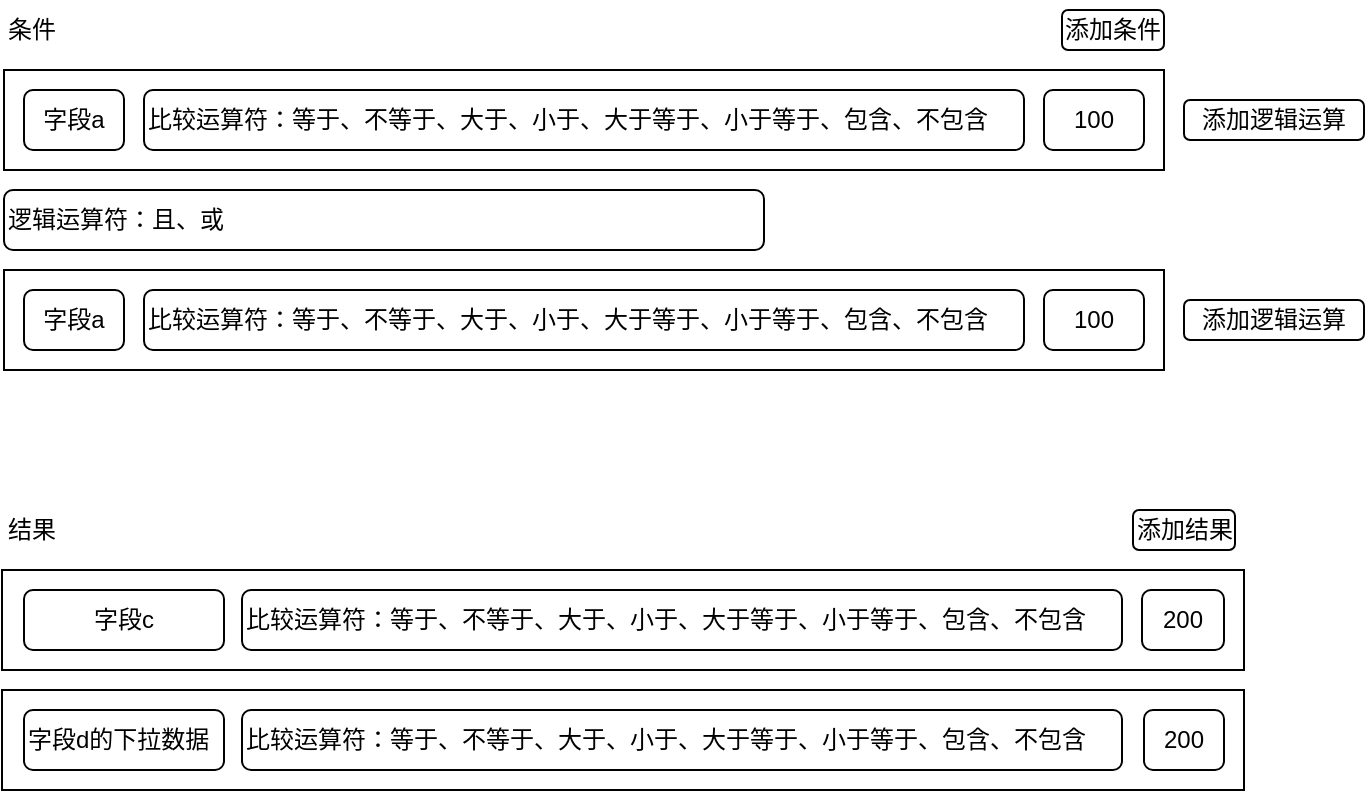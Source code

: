 <mxfile version="25.0.1">
  <diagram name="第 1 页" id="OkHcdpUXPn1q1teVOjKF">
    <mxGraphModel dx="1038" dy="563" grid="1" gridSize="10" guides="1" tooltips="1" connect="1" arrows="1" fold="1" page="1" pageScale="1" pageWidth="827" pageHeight="1169" math="0" shadow="0">
      <root>
        <mxCell id="0" />
        <mxCell id="1" parent="0" />
        <mxCell id="qAJiwPl70GLXNSQBcnNx-25" value="" style="rounded=0;whiteSpace=wrap;html=1;" vertex="1" parent="1">
          <mxGeometry x="69" y="420" width="621" height="50" as="geometry" />
        </mxCell>
        <mxCell id="qAJiwPl70GLXNSQBcnNx-16" value="" style="rounded=0;whiteSpace=wrap;html=1;" vertex="1" parent="1">
          <mxGeometry x="70" y="110" width="580" height="50" as="geometry" />
        </mxCell>
        <mxCell id="qAJiwPl70GLXNSQBcnNx-2" value="条件" style="text;html=1;align=left;verticalAlign=middle;whiteSpace=wrap;rounded=0;" vertex="1" parent="1">
          <mxGeometry x="70" y="75" width="60" height="30" as="geometry" />
        </mxCell>
        <mxCell id="qAJiwPl70GLXNSQBcnNx-4" value="添加条件" style="rounded=1;whiteSpace=wrap;html=1;" vertex="1" parent="1">
          <mxGeometry x="599" y="80" width="51" height="20" as="geometry" />
        </mxCell>
        <mxCell id="qAJiwPl70GLXNSQBcnNx-5" value="结果" style="text;html=1;align=left;verticalAlign=middle;whiteSpace=wrap;rounded=0;" vertex="1" parent="1">
          <mxGeometry x="70" y="325" width="60" height="30" as="geometry" />
        </mxCell>
        <mxCell id="qAJiwPl70GLXNSQBcnNx-10" value="&lt;div style=&quot;text-align: left;&quot;&gt;&lt;span style=&quot;background-color: initial; text-align: center;&quot;&gt;添加结果&lt;/span&gt;&lt;/div&gt;" style="rounded=1;whiteSpace=wrap;html=1;" vertex="1" parent="1">
          <mxGeometry x="634.5" y="330" width="51" height="20" as="geometry" />
        </mxCell>
        <mxCell id="qAJiwPl70GLXNSQBcnNx-13" value="逻辑运算符：且、或" style="rounded=1;whiteSpace=wrap;html=1;align=left;" vertex="1" parent="1">
          <mxGeometry x="70" y="170" width="380" height="30" as="geometry" />
        </mxCell>
        <mxCell id="qAJiwPl70GLXNSQBcnNx-14" value="字段d的下拉数据" style="rounded=1;whiteSpace=wrap;html=1;align=left;" vertex="1" parent="1">
          <mxGeometry x="80" y="430" width="100" height="30" as="geometry" />
        </mxCell>
        <mxCell id="qAJiwPl70GLXNSQBcnNx-1" value="字段a" style="rounded=1;whiteSpace=wrap;html=1;align=center;" vertex="1" parent="1">
          <mxGeometry x="80" y="120" width="50" height="30" as="geometry" />
        </mxCell>
        <mxCell id="qAJiwPl70GLXNSQBcnNx-3" value="比较运算符：等于、不等于、大于、小于、大于等于、小于等于、包含、不包含" style="rounded=1;whiteSpace=wrap;html=1;align=left;" vertex="1" parent="1">
          <mxGeometry x="140" y="120" width="440" height="30" as="geometry" />
        </mxCell>
        <mxCell id="qAJiwPl70GLXNSQBcnNx-11" value="&lt;div&gt;100&lt;/div&gt;" style="rounded=1;whiteSpace=wrap;html=1;align=center;" vertex="1" parent="1">
          <mxGeometry x="590" y="120" width="50" height="30" as="geometry" />
        </mxCell>
        <mxCell id="qAJiwPl70GLXNSQBcnNx-23" value="比较运算符：等于、不等于、大于、小于、大于等于、小于等于、包含、不包含" style="rounded=1;whiteSpace=wrap;html=1;align=left;" vertex="1" parent="1">
          <mxGeometry x="189" y="430" width="440" height="30" as="geometry" />
        </mxCell>
        <mxCell id="qAJiwPl70GLXNSQBcnNx-24" value="200" style="rounded=1;whiteSpace=wrap;html=1;align=center;" vertex="1" parent="1">
          <mxGeometry x="640" y="430" width="40" height="30" as="geometry" />
        </mxCell>
        <mxCell id="qAJiwPl70GLXNSQBcnNx-28" value="" style="rounded=0;whiteSpace=wrap;html=1;" vertex="1" parent="1">
          <mxGeometry x="69" y="360" width="621" height="50" as="geometry" />
        </mxCell>
        <mxCell id="qAJiwPl70GLXNSQBcnNx-29" value="字段c" style="rounded=1;whiteSpace=wrap;html=1;align=center;" vertex="1" parent="1">
          <mxGeometry x="80" y="370" width="100" height="30" as="geometry" />
        </mxCell>
        <mxCell id="qAJiwPl70GLXNSQBcnNx-30" value="比较运算符：等于、不等于、大于、小于、大于等于、小于等于、包含、不包含" style="rounded=1;whiteSpace=wrap;html=1;align=left;" vertex="1" parent="1">
          <mxGeometry x="189" y="370" width="440" height="30" as="geometry" />
        </mxCell>
        <mxCell id="qAJiwPl70GLXNSQBcnNx-31" value="200" style="rounded=1;whiteSpace=wrap;html=1;align=center;" vertex="1" parent="1">
          <mxGeometry x="639" y="370" width="41" height="30" as="geometry" />
        </mxCell>
        <mxCell id="qAJiwPl70GLXNSQBcnNx-32" value="添加逻辑运算" style="rounded=1;whiteSpace=wrap;html=1;" vertex="1" parent="1">
          <mxGeometry x="660" y="125" width="90" height="20" as="geometry" />
        </mxCell>
        <mxCell id="qAJiwPl70GLXNSQBcnNx-34" value="" style="rounded=0;whiteSpace=wrap;html=1;" vertex="1" parent="1">
          <mxGeometry x="70" y="210" width="580" height="50" as="geometry" />
        </mxCell>
        <mxCell id="qAJiwPl70GLXNSQBcnNx-35" value="字段a" style="rounded=1;whiteSpace=wrap;html=1;align=center;" vertex="1" parent="1">
          <mxGeometry x="80" y="220" width="50" height="30" as="geometry" />
        </mxCell>
        <mxCell id="qAJiwPl70GLXNSQBcnNx-36" value="比较运算符：等于、不等于、大于、小于、大于等于、小于等于、包含、不包含" style="rounded=1;whiteSpace=wrap;html=1;align=left;" vertex="1" parent="1">
          <mxGeometry x="140" y="220" width="440" height="30" as="geometry" />
        </mxCell>
        <mxCell id="qAJiwPl70GLXNSQBcnNx-37" value="&lt;div&gt;100&lt;/div&gt;" style="rounded=1;whiteSpace=wrap;html=1;align=center;" vertex="1" parent="1">
          <mxGeometry x="590" y="220" width="50" height="30" as="geometry" />
        </mxCell>
        <mxCell id="qAJiwPl70GLXNSQBcnNx-38" value="添加逻辑运算" style="rounded=1;whiteSpace=wrap;html=1;" vertex="1" parent="1">
          <mxGeometry x="660" y="225" width="90" height="20" as="geometry" />
        </mxCell>
      </root>
    </mxGraphModel>
  </diagram>
</mxfile>
